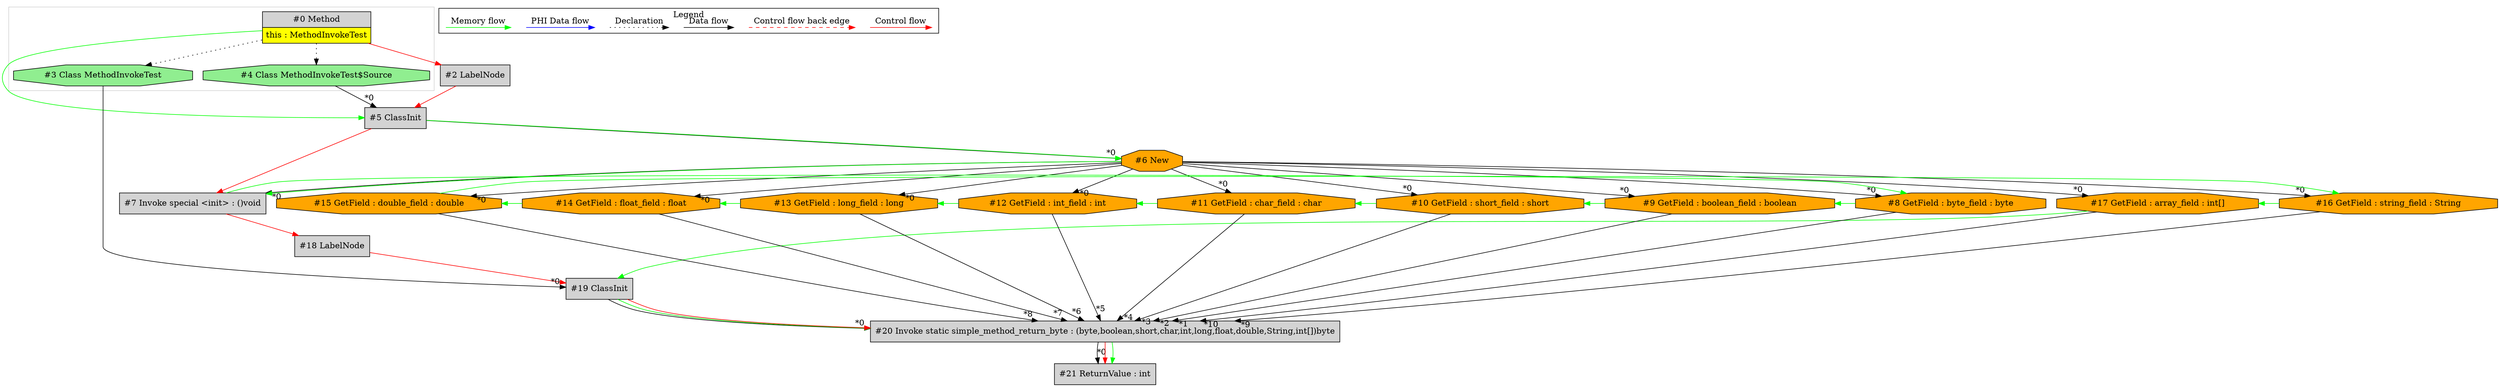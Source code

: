 digraph {
 ordering="in";
 node0[margin="0", label=<<table border="0" cellborder="1" cellspacing="0" cellpadding="5"><tr><td colspan="1">#0 Method</td></tr><tr><td port="prj1" bgcolor="yellow">this : MethodInvokeTest</td></tr></table>>,shape=none, fillcolor=lightgrey, style=filled];
 node5[label="#5 ClassInit",shape=box, fillcolor=lightgrey, style=filled];
 node4 -> node5[headlabel="*0", labeldistance=2];
 node2 -> node5[labeldistance=2, color=red, fontcolor=red];
 node0 -> node5[labeldistance=2, color=green, constraint=false];
 node2[label="#2 LabelNode",shape=box, fillcolor=lightgrey, style=filled];
 node0 -> node2[labeldistance=2, color=red, fontcolor=red];
 node4[label="#4 Class MethodInvokeTest$Source",shape=octagon, fillcolor=lightgreen, style=filled];
 node0 -> node4[style=dotted];
 node6[label="#6 New",shape=octagon, fillcolor=orange, style=filled];
 node5 -> node6[headlabel="*0", labeldistance=2];
 node5 -> node6[labeldistance=2, color=green, constraint=false];
 node7[label="#7 Invoke special <init> : ()void",shape=box, fillcolor=lightgrey, style=filled];
 node6 -> node7[headlabel="*0", labeldistance=2];
 node5 -> node7[labeldistance=2, color=red, fontcolor=red];
 node6 -> node7[labeldistance=2, color=green, constraint=false];
 node18[label="#18 LabelNode",shape=box, fillcolor=lightgrey, style=filled];
 node7 -> node18[labeldistance=2, color=red, fontcolor=red];
 node19[label="#19 ClassInit",shape=box, fillcolor=lightgrey, style=filled];
 node3 -> node19[headlabel="*0", labeldistance=2];
 node17 -> node19[labeldistance=2, color=green, constraint=false];
 node18 -> node19[labeldistance=2, color=red, fontcolor=red];
 node17[label="#17 GetField : array_field : int[]",shape=octagon, fillcolor=orange, style=filled];
 node6 -> node17[headlabel="*0", labeldistance=2];
 node16 -> node17[labeldistance=2, color=green, constraint=false];
 node16[label="#16 GetField : string_field : String",shape=octagon, fillcolor=orange, style=filled];
 node6 -> node16[headlabel="*0", labeldistance=2];
 node15 -> node16[labeldistance=2, color=green, constraint=false];
 node15[label="#15 GetField : double_field : double",shape=octagon, fillcolor=orange, style=filled];
 node6 -> node15[headlabel="*0", labeldistance=2];
 node14 -> node15[labeldistance=2, color=green, constraint=false];
 node14[label="#14 GetField : float_field : float",shape=octagon, fillcolor=orange, style=filled];
 node6 -> node14[headlabel="*0", labeldistance=2];
 node13 -> node14[labeldistance=2, color=green, constraint=false];
 node13[label="#13 GetField : long_field : long",shape=octagon, fillcolor=orange, style=filled];
 node6 -> node13[headlabel="*0", labeldistance=2];
 node12 -> node13[labeldistance=2, color=green, constraint=false];
 node12[label="#12 GetField : int_field : int",shape=octagon, fillcolor=orange, style=filled];
 node6 -> node12[headlabel="*0", labeldistance=2];
 node11 -> node12[labeldistance=2, color=green, constraint=false];
 node11[label="#11 GetField : char_field : char",shape=octagon, fillcolor=orange, style=filled];
 node6 -> node11[headlabel="*0", labeldistance=2];
 node10 -> node11[labeldistance=2, color=green, constraint=false];
 node10[label="#10 GetField : short_field : short",shape=octagon, fillcolor=orange, style=filled];
 node6 -> node10[headlabel="*0", labeldistance=2];
 node9 -> node10[labeldistance=2, color=green, constraint=false];
 node9[label="#9 GetField : boolean_field : boolean",shape=octagon, fillcolor=orange, style=filled];
 node6 -> node9[headlabel="*0", labeldistance=2];
 node8 -> node9[labeldistance=2, color=green, constraint=false];
 node8[label="#8 GetField : byte_field : byte",shape=octagon, fillcolor=orange, style=filled];
 node6 -> node8[headlabel="*0", labeldistance=2];
 node7 -> node8[labeldistance=2, color=green, constraint=false];
 node20[label="#20 Invoke static simple_method_return_byte : (byte,boolean,short,char,int,long,float,double,String,int[])byte",shape=box, fillcolor=lightgrey, style=filled];
 node19 -> node20[headlabel="*0", labeldistance=2];
 node8 -> node20[headlabel="*1", labeldistance=2];
 node9 -> node20[headlabel="*2", labeldistance=2];
 node10 -> node20[headlabel="*3", labeldistance=2];
 node11 -> node20[headlabel="*4", labeldistance=2];
 node12 -> node20[headlabel="*5", labeldistance=2];
 node13 -> node20[headlabel="*6", labeldistance=2];
 node14 -> node20[headlabel="*7", labeldistance=2];
 node15 -> node20[headlabel="*8", labeldistance=2];
 node16 -> node20[headlabel="*9", labeldistance=2];
 node17 -> node20[headlabel="*10", labeldistance=2];
 node19 -> node20[labeldistance=2, color=green, constraint=false];
 node19 -> node20[labeldistance=2, color=red, fontcolor=red];
 node21[label="#21 ReturnValue : int",shape=box, fillcolor=lightgrey, style=filled];
 node20 -> node21[headlabel="*0", labeldistance=2];
 node20 -> node21[labeldistance=2, color=red, fontcolor=red];
 node20 -> node21[labeldistance=2, color=green, constraint=false];
 node3[label="#3 Class MethodInvokeTest",shape=octagon, fillcolor=lightgreen, style=filled];
 node0 -> node3[style=dotted];
 subgraph cluster_0 {
  color=lightgray;
  node0;
  node3;
  node4;
 }
 subgraph cluster_000 {
  label = "Legend";
  node [shape=point]
  {
   rank=same;
   c0 [style = invis];
   c1 [style = invis];
   c2 [style = invis];
   c3 [style = invis];
   d0 [style = invis];
   d1 [style = invis];
   d2 [style = invis];
   d3 [style = invis];
   d4 [style = invis];
   d5 [style = invis];
   d6 [style = invis];
   d7 [style = invis];
  }
  c0 -> c1 [label="Control flow", style=solid, color=red]
  c2 -> c3 [label="Control flow back edge", style=dashed, color=red]
  d0 -> d1 [label="Data flow"]
  d2 -> d3 [label="Declaration", style=dotted]
  d4 -> d5 [label="PHI Data flow", color=blue]
  d6 -> d7 [label="Memory flow", color=green]
 }

}
